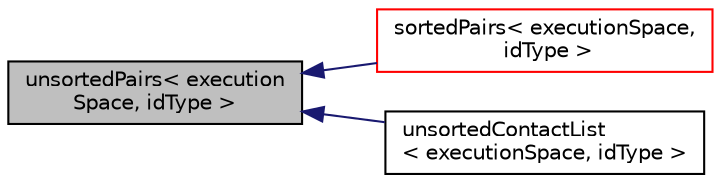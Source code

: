 digraph "unsortedPairs&lt; executionSpace, idType &gt;"
{
 // LATEX_PDF_SIZE
  edge [fontname="Helvetica",fontsize="10",labelfontname="Helvetica",labelfontsize="10"];
  node [fontname="Helvetica",fontsize="10",shape=record];
  rankdir="LR";
  Node1 [label="unsortedPairs\< execution\lSpace, idType \>",height=0.2,width=0.4,color="black", fillcolor="grey75", style="filled", fontcolor="black",tooltip=" "];
  Node1 -> Node2 [dir="back",color="midnightblue",fontsize="10",style="solid",fontname="Helvetica"];
  Node2 [label="sortedPairs\< executionSpace,\l idType \>",height=0.2,width=0.4,color="red", fillcolor="white", style="filled",URL="$classpFlow_1_1sortedPairs.html",tooltip=" "];
  Node1 -> Node4 [dir="back",color="midnightblue",fontsize="10",style="solid",fontname="Helvetica"];
  Node4 [label="unsortedContactList\l\< executionSpace, idType \>",height=0.2,width=0.4,color="black", fillcolor="white", style="filled",URL="$classpFlow_1_1unsortedContactList.html",tooltip=" "];
}
